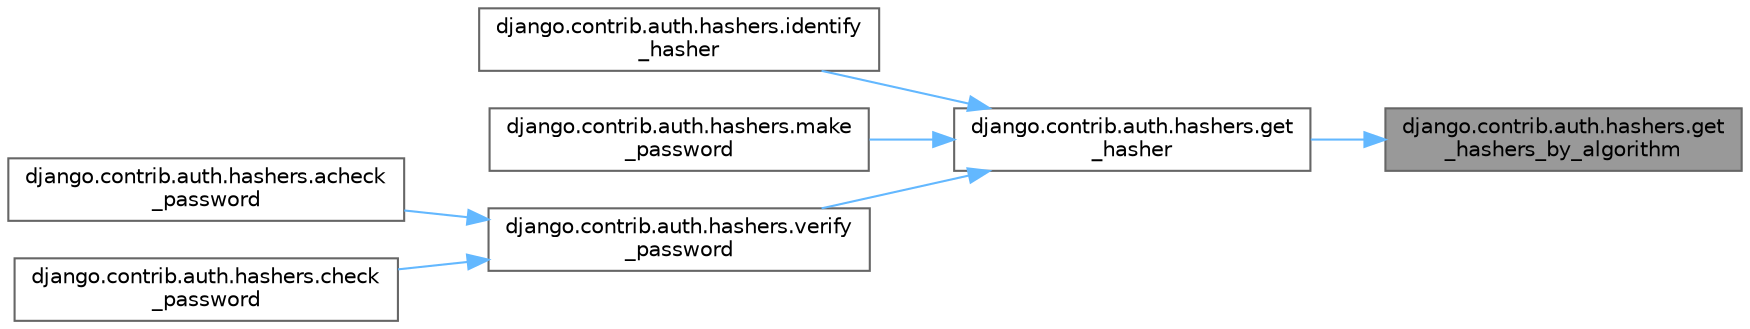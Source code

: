 digraph "django.contrib.auth.hashers.get_hashers_by_algorithm"
{
 // LATEX_PDF_SIZE
  bgcolor="transparent";
  edge [fontname=Helvetica,fontsize=10,labelfontname=Helvetica,labelfontsize=10];
  node [fontname=Helvetica,fontsize=10,shape=box,height=0.2,width=0.4];
  rankdir="RL";
  Node1 [id="Node000001",label="django.contrib.auth.hashers.get\l_hashers_by_algorithm",height=0.2,width=0.4,color="gray40", fillcolor="grey60", style="filled", fontcolor="black",tooltip=" "];
  Node1 -> Node2 [id="edge1_Node000001_Node000002",dir="back",color="steelblue1",style="solid",tooltip=" "];
  Node2 [id="Node000002",label="django.contrib.auth.hashers.get\l_hasher",height=0.2,width=0.4,color="grey40", fillcolor="white", style="filled",URL="$namespacedjango_1_1contrib_1_1auth_1_1hashers.html#a096c004ac5ddcf27e12426d111d2a212",tooltip=" "];
  Node2 -> Node3 [id="edge2_Node000002_Node000003",dir="back",color="steelblue1",style="solid",tooltip=" "];
  Node3 [id="Node000003",label="django.contrib.auth.hashers.identify\l_hasher",height=0.2,width=0.4,color="grey40", fillcolor="white", style="filled",URL="$namespacedjango_1_1contrib_1_1auth_1_1hashers.html#a381eb3c467aae4596582fdd86c23e306",tooltip=" "];
  Node2 -> Node4 [id="edge3_Node000002_Node000004",dir="back",color="steelblue1",style="solid",tooltip=" "];
  Node4 [id="Node000004",label="django.contrib.auth.hashers.make\l_password",height=0.2,width=0.4,color="grey40", fillcolor="white", style="filled",URL="$namespacedjango_1_1contrib_1_1auth_1_1hashers.html#aaebeebb7384d48d35b9af0ac3e4a180d",tooltip=" "];
  Node2 -> Node5 [id="edge4_Node000002_Node000005",dir="back",color="steelblue1",style="solid",tooltip=" "];
  Node5 [id="Node000005",label="django.contrib.auth.hashers.verify\l_password",height=0.2,width=0.4,color="grey40", fillcolor="white", style="filled",URL="$namespacedjango_1_1contrib_1_1auth_1_1hashers.html#a25dccdbf74b3a3d01df4860070fbf54d",tooltip=" "];
  Node5 -> Node6 [id="edge5_Node000005_Node000006",dir="back",color="steelblue1",style="solid",tooltip=" "];
  Node6 [id="Node000006",label="django.contrib.auth.hashers.acheck\l_password",height=0.2,width=0.4,color="grey40", fillcolor="white", style="filled",URL="$namespacedjango_1_1contrib_1_1auth_1_1hashers.html#aca0cfd11b6d7ef7b42fb82dc65d4f0ee",tooltip=" "];
  Node5 -> Node7 [id="edge6_Node000005_Node000007",dir="back",color="steelblue1",style="solid",tooltip=" "];
  Node7 [id="Node000007",label="django.contrib.auth.hashers.check\l_password",height=0.2,width=0.4,color="grey40", fillcolor="white", style="filled",URL="$namespacedjango_1_1contrib_1_1auth_1_1hashers.html#a840503103f9cb96dc249590ea6eefaa7",tooltip=" "];
}
